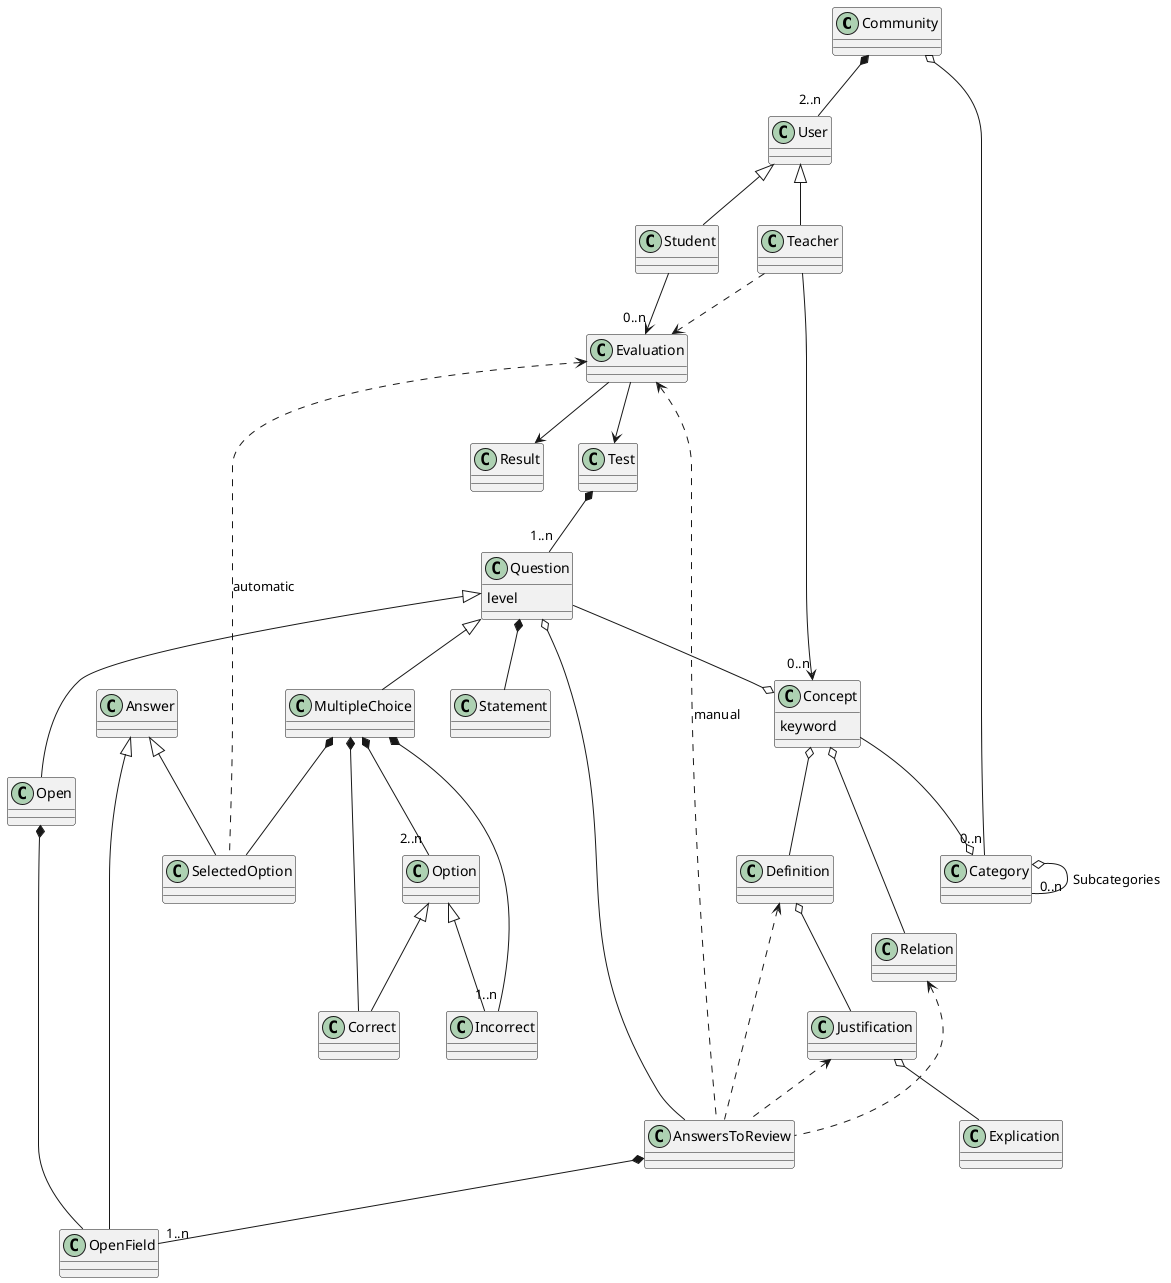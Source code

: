 @startuml OpoTestDomain

class Community

class User

class Teacher

class Student

class Evaluation

class Result

class Category 

class Test 

class AnswersToReview

class Concept {
    keyword
}

class Question {
    level
}

class Statement

class Answer 

class Open 

class MultipleChoice

class Option

class Correct

Class Incorrect

class OpenField

Class SelectedOption


Community *-- "2..n" User
Community o-- "0..n" Category

Category o--"0..n" Category : Subcategories

User <|-- Teacher
User <|-- Student

Teacher -->"0..n" Concept
Concept --o Category
Question --o Concept
Concept o-- Definition
Definition o-- Justification
Justification o-- Explication
Concept o-- Relation

Student --> "0..n" Evaluation
Evaluation --> Test
Evaluation --> Result

Teacher ..> Evaluation
AnswersToReview *-- "1..n" OpenField
Definition <.. AnswersToReview
Justification <.. AnswersToReview
Relation <.. AnswersToReview

Evaluation <.. AnswersToReview : manual
Evaluation <.. SelectedOption : automatic

Test *-- "1..n" Question
Question <|-- MultipleChoice
Question <|-- Open
Question *--   Statement
MultipleChoice *-- "2..n" Option
Option <|-- Incorrect
Option <|-- Correct
MultipleChoice *-- Correct
MultipleChoice *-- "1..n" Incorrect
MultipleChoice *-- SelectedOption
Open *-- OpenField
Answer <|-- OpenField
Answer <|-- SelectedOption
Question o-- AnswersToReview

@enduml




